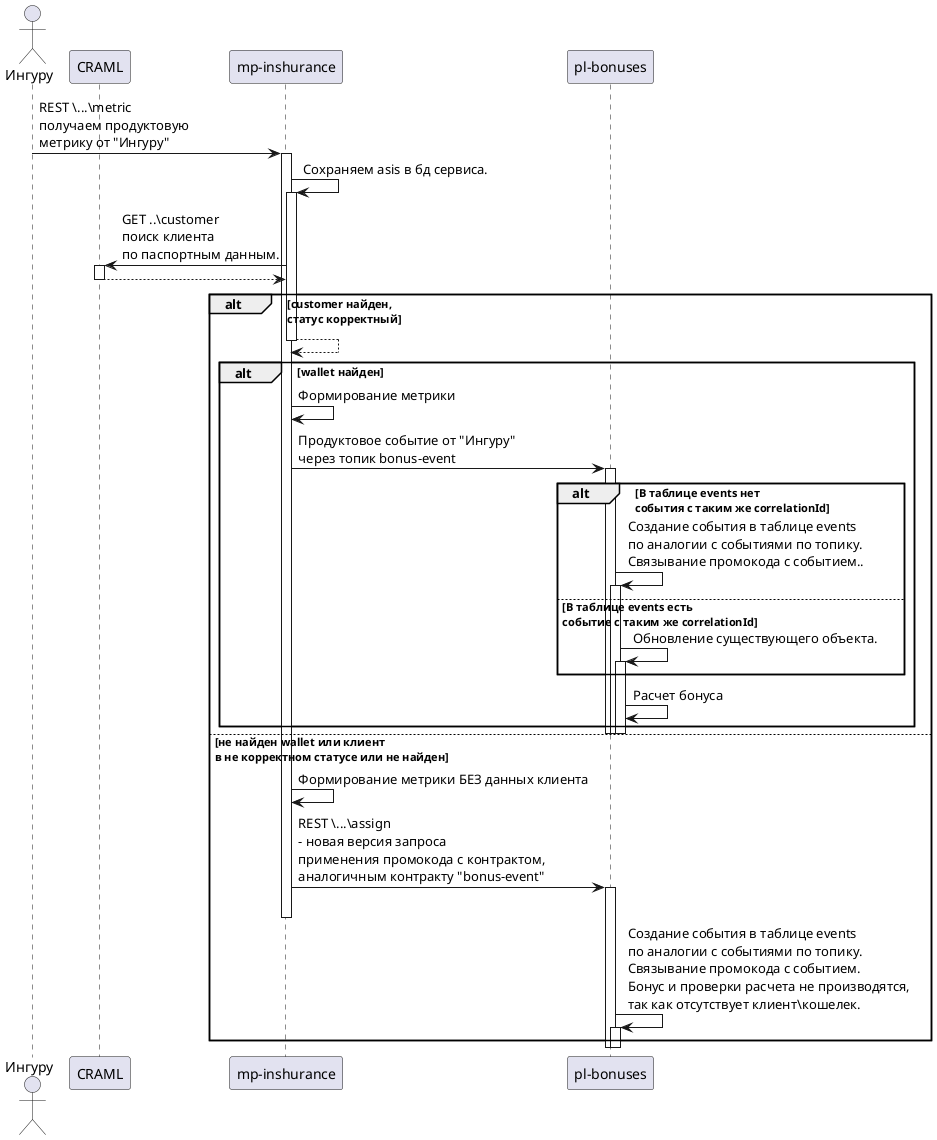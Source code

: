 @startuml
'https://plantuml.com/sequence-diagram


actor "Ингуру" as ing
participant CRAML as craml
participant "mp-inshurance" as insh
participant "pl-bonuses" as bonuses


ing -> insh++ : REST \...\metric\nполучаем продуктовую\nметрику от "Ингуру"
insh -> insh++ : Сохраняем asis в бд сервиса.
insh -> craml++: GET ..\customer\nпоиск клиента\nпо паспортным данным.
return
alt customer найден,\nстатус корректный
    return
    alt wallet найден
        insh -> insh : Формирование метрики
        insh ->  bonuses++ : Продуктовое событие от "Ингуру"\nчерез топик bonus-event

        alt В таблице events нет\nсобытия с таким же correlationId
            bonuses -> bonuses++ : Создание события в таблице events\nпо аналогии с событиями по топику.\nСвязывание промокода с событием..
        else В таблице events есть\nсобытие с таким же correlationId
            bonuses -> bonuses++ : Обновление существующего объекта.
        end
            bonuses -> bonuses : Расчет бонуса



    end alt
    bonuses--
    bonuses--
    bonuses--

else не найден wallet или клиент\nв не корректном статусе или не найден
        insh -> insh : Формирование метрики БЕЗ данных клиента
        insh -> bonuses++ : REST \...\assign\n- новая версия запроса\nприменения промокода с контрактом,\nаналогичным контракту "bonus-event"
        insh--
        insh--
        bonuses -> bonuses++ : Создание события в таблице events\nпо аналогии с событиями по топику.\nСвязывание промокода с событием.\nБонус и проверки расчета не производятся,\nтак как отсутствует клиент\кошелек.
end alt
bonuses--
bonuses--

@enduml